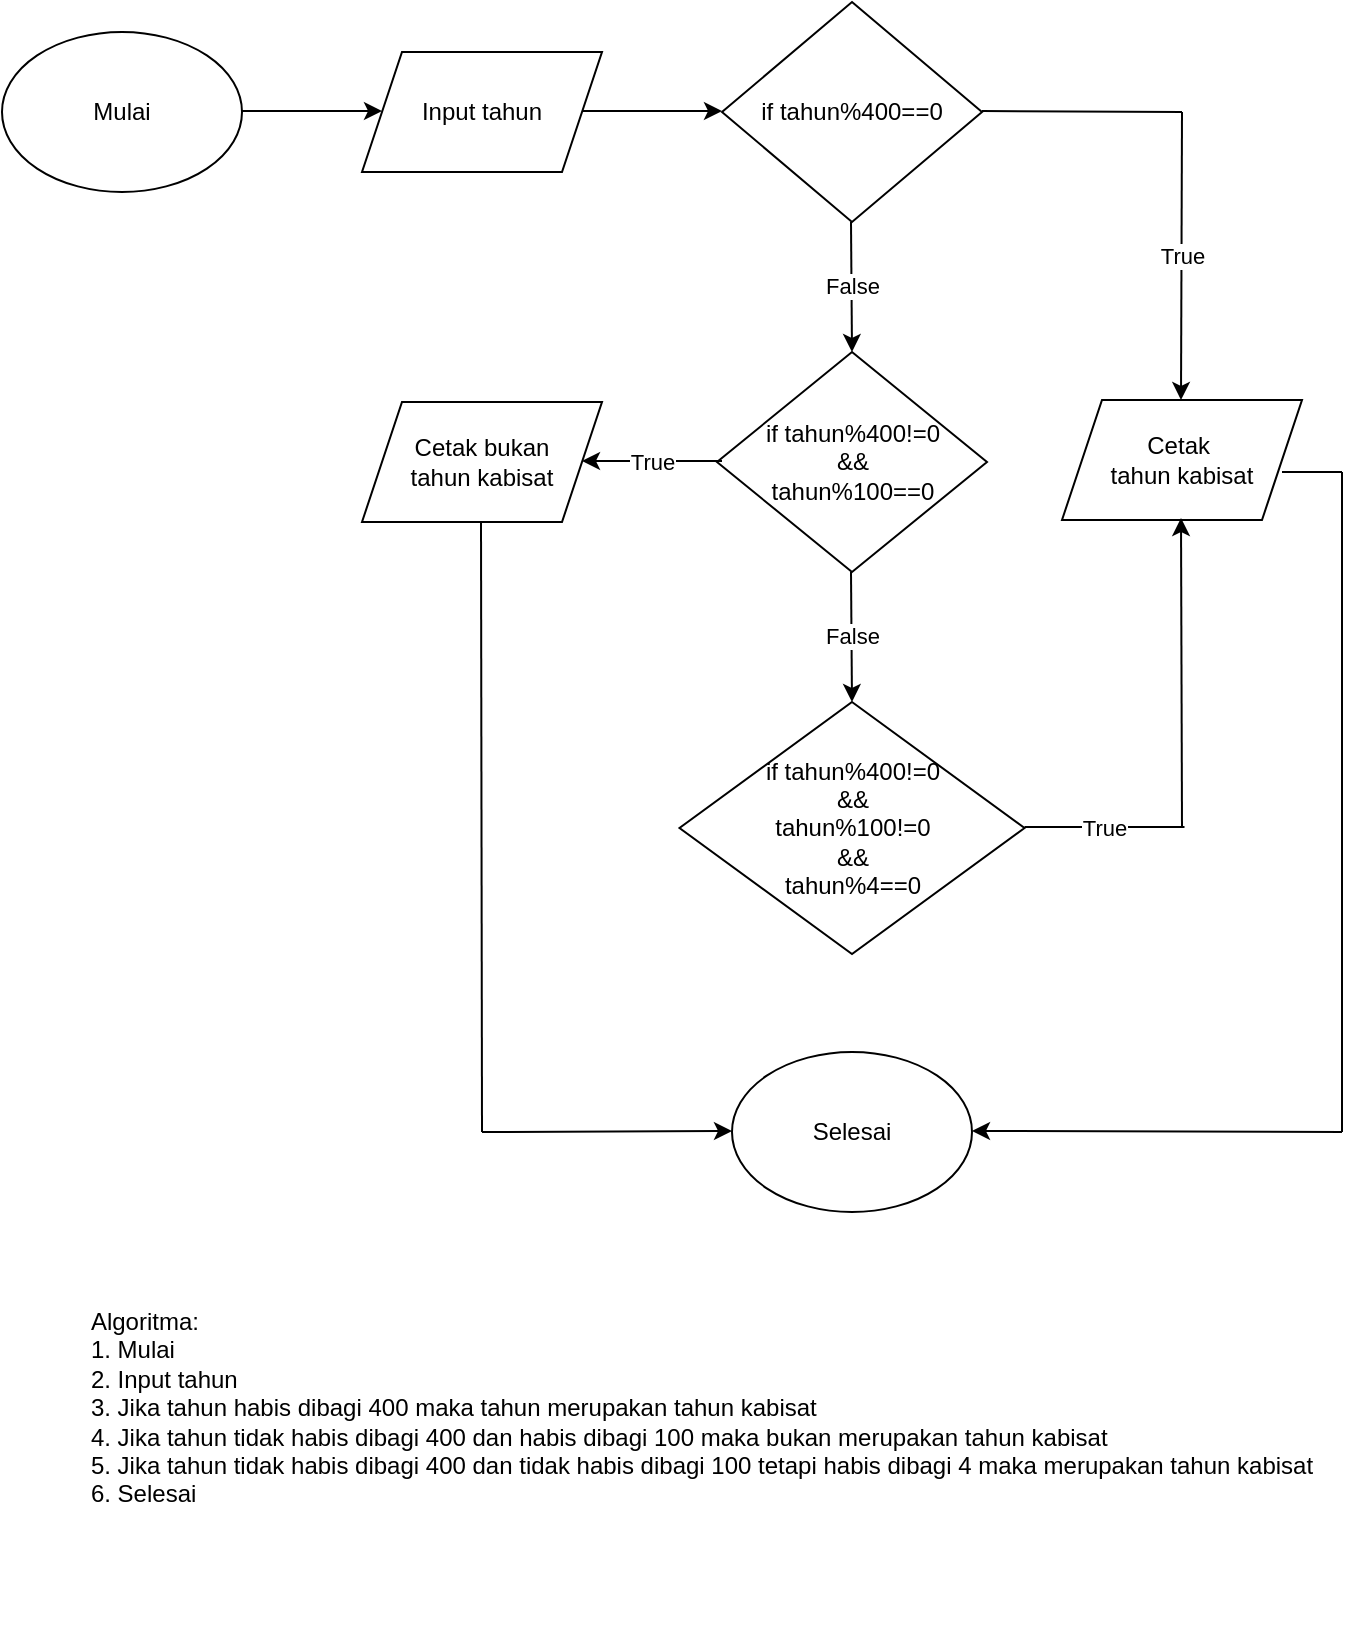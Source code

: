<mxfile version="13.5.7" type="device"><diagram id="3t2JW3aUz-hycLXdmoQR" name="Page-1"><mxGraphModel dx="852" dy="494" grid="1" gridSize="10" guides="1" tooltips="1" connect="1" arrows="1" fold="1" page="1" pageScale="1" pageWidth="850" pageHeight="1100" math="0" shadow="0"><root><mxCell id="0"/><mxCell id="1" parent="0"/><mxCell id="gd41QEqQ4M856lJLn1nP-1" value="Mulai" style="ellipse;whiteSpace=wrap;html=1;" parent="1" vertex="1"><mxGeometry x="10" y="20" width="120" height="80" as="geometry"/></mxCell><mxCell id="gd41QEqQ4M856lJLn1nP-2" value="" style="endArrow=classic;html=1;" parent="1" edge="1"><mxGeometry width="50" height="50" relative="1" as="geometry"><mxPoint x="130" y="59.5" as="sourcePoint"/><mxPoint x="200" y="59.5" as="targetPoint"/></mxGeometry></mxCell><mxCell id="gd41QEqQ4M856lJLn1nP-3" value="Input tahun" style="shape=parallelogram;perimeter=parallelogramPerimeter;whiteSpace=wrap;html=1;fixedSize=1;" parent="1" vertex="1"><mxGeometry x="190" y="30" width="120" height="60" as="geometry"/></mxCell><mxCell id="gd41QEqQ4M856lJLn1nP-4" value="" style="endArrow=classic;html=1;" parent="1" edge="1"><mxGeometry width="50" height="50" relative="1" as="geometry"><mxPoint x="300" y="59.5" as="sourcePoint"/><mxPoint x="370" y="59.5" as="targetPoint"/></mxGeometry></mxCell><mxCell id="gd41QEqQ4M856lJLn1nP-11" value="if tahun%400==0" style="rhombus;whiteSpace=wrap;html=1;" parent="1" vertex="1"><mxGeometry x="370" y="5" width="130" height="110" as="geometry"/></mxCell><mxCell id="gd41QEqQ4M856lJLn1nP-12" value="False" style="endArrow=classic;html=1;" parent="1" edge="1"><mxGeometry width="50" height="50" relative="1" as="geometry"><mxPoint x="434.5" y="115" as="sourcePoint"/><mxPoint x="435" y="180" as="targetPoint"/></mxGeometry></mxCell><mxCell id="gd41QEqQ4M856lJLn1nP-14" value="if tahun%400!=0&lt;br&gt;&amp;amp;&amp;amp;&lt;br&gt;tahun%100==0" style="rhombus;whiteSpace=wrap;html=1;" parent="1" vertex="1"><mxGeometry x="367.5" y="180" width="135" height="110" as="geometry"/></mxCell><mxCell id="gd41QEqQ4M856lJLn1nP-15" value="if tahun%400!=0&lt;br&gt;&amp;amp;&amp;amp;&lt;br&gt;tahun%100!=0&lt;br&gt;&amp;amp;&amp;amp;&lt;br&gt;tahun%4==0" style="rhombus;whiteSpace=wrap;html=1;" parent="1" vertex="1"><mxGeometry x="348.75" y="355" width="172.5" height="126" as="geometry"/></mxCell><mxCell id="gd41QEqQ4M856lJLn1nP-16" value="False" style="endArrow=classic;html=1;" parent="1" edge="1"><mxGeometry width="50" height="50" relative="1" as="geometry"><mxPoint x="434.5" y="290" as="sourcePoint"/><mxPoint x="435" y="355" as="targetPoint"/></mxGeometry></mxCell><mxCell id="gd41QEqQ4M856lJLn1nP-18" value="Cetak&amp;nbsp;&lt;br&gt;tahun kabisat" style="shape=parallelogram;perimeter=parallelogramPerimeter;whiteSpace=wrap;html=1;fixedSize=1;" parent="1" vertex="1"><mxGeometry x="540" y="204" width="120" height="60" as="geometry"/></mxCell><mxCell id="gd41QEqQ4M856lJLn1nP-19" value="Cetak bukan&lt;br&gt;tahun kabisat" style="shape=parallelogram;perimeter=parallelogramPerimeter;whiteSpace=wrap;html=1;fixedSize=1;" parent="1" vertex="1"><mxGeometry x="190" y="205" width="120" height="60" as="geometry"/></mxCell><mxCell id="gd41QEqQ4M856lJLn1nP-23" value="True" style="endArrow=classic;html=1;" parent="1" edge="1"><mxGeometry width="50" height="50" relative="1" as="geometry"><mxPoint x="370" y="234.5" as="sourcePoint"/><mxPoint x="300" y="234.5" as="targetPoint"/></mxGeometry></mxCell><mxCell id="gd41QEqQ4M856lJLn1nP-24" value="" style="endArrow=none;html=1;" parent="1" edge="1"><mxGeometry width="50" height="50" relative="1" as="geometry"><mxPoint x="500" y="59.5" as="sourcePoint"/><mxPoint x="600" y="60" as="targetPoint"/></mxGeometry></mxCell><mxCell id="gd41QEqQ4M856lJLn1nP-25" value="True" style="endArrow=none;html=1;" parent="1" edge="1"><mxGeometry width="50" height="50" relative="1" as="geometry"><mxPoint x="521.25" y="417.5" as="sourcePoint"/><mxPoint x="601.25" y="417.5" as="targetPoint"/></mxGeometry></mxCell><mxCell id="gd41QEqQ4M856lJLn1nP-26" value="" style="endArrow=classic;html=1;" parent="1" edge="1"><mxGeometry width="50" height="50" relative="1" as="geometry"><mxPoint x="600" y="418" as="sourcePoint"/><mxPoint x="599.5" y="263" as="targetPoint"/></mxGeometry></mxCell><mxCell id="gd41QEqQ4M856lJLn1nP-27" value="True" style="endArrow=classic;html=1;" parent="1" edge="1"><mxGeometry width="50" height="50" relative="1" as="geometry"><mxPoint x="600" y="60" as="sourcePoint"/><mxPoint x="599.5" y="204" as="targetPoint"/></mxGeometry></mxCell><mxCell id="gd41QEqQ4M856lJLn1nP-29" value="Selesai" style="ellipse;whiteSpace=wrap;html=1;" parent="1" vertex="1"><mxGeometry x="375" y="530" width="120" height="80" as="geometry"/></mxCell><mxCell id="gd41QEqQ4M856lJLn1nP-30" value="" style="endArrow=none;html=1;" parent="1" edge="1"><mxGeometry width="50" height="50" relative="1" as="geometry"><mxPoint x="250" y="570" as="sourcePoint"/><mxPoint x="249.5" y="265" as="targetPoint"/></mxGeometry></mxCell><mxCell id="gd41QEqQ4M856lJLn1nP-31" value="" style="endArrow=classic;html=1;" parent="1" edge="1"><mxGeometry width="50" height="50" relative="1" as="geometry"><mxPoint x="250" y="570" as="sourcePoint"/><mxPoint x="375" y="569.5" as="targetPoint"/></mxGeometry></mxCell><mxCell id="gd41QEqQ4M856lJLn1nP-32" value="" style="endArrow=none;html=1;" parent="1" edge="1"><mxGeometry width="50" height="50" relative="1" as="geometry"><mxPoint x="680" y="570" as="sourcePoint"/><mxPoint x="680" y="240" as="targetPoint"/></mxGeometry></mxCell><mxCell id="gd41QEqQ4M856lJLn1nP-33" value="" style="endArrow=none;html=1;" parent="1" edge="1"><mxGeometry width="50" height="50" relative="1" as="geometry"><mxPoint x="650" y="240" as="sourcePoint"/><mxPoint x="680" y="240" as="targetPoint"/></mxGeometry></mxCell><mxCell id="gd41QEqQ4M856lJLn1nP-34" value="" style="endArrow=classic;html=1;" parent="1" edge="1"><mxGeometry width="50" height="50" relative="1" as="geometry"><mxPoint x="680" y="570" as="sourcePoint"/><mxPoint x="495" y="569.5" as="targetPoint"/></mxGeometry></mxCell><mxCell id="gd41QEqQ4M856lJLn1nP-35" value="&lt;div style=&quot;text-align: justify&quot;&gt;&lt;span&gt;Algoritma:&lt;/span&gt;&lt;/div&gt;&lt;div style=&quot;text-align: justify&quot;&gt;1. Mulai&lt;/div&gt;&lt;div style=&quot;text-align: justify&quot;&gt;2. Input tahun&lt;/div&gt;&lt;div style=&quot;text-align: justify&quot;&gt;&lt;span&gt;3. Jika tahun habis dibagi 400 maka tahun merupakan tahun kabisat&lt;/span&gt;&lt;/div&gt;&lt;div style=&quot;text-align: justify&quot;&gt;&lt;span&gt;4. Jika tahun tidak habis dibagi 400 dan habis dibagi 100 maka bukan merupakan tahun kabisat&lt;/span&gt;&lt;/div&gt;&lt;div style=&quot;text-align: justify&quot;&gt;&lt;span&gt;5. Jika tahun tidak habis dibagi 400 dan tidak habis dibagi 100 tetapi habis dibagi 4 maka merupakan tahun kabisat&lt;/span&gt;&lt;/div&gt;&lt;div style=&quot;text-align: justify&quot;&gt;&lt;span&gt;6. Selesai&lt;/span&gt;&lt;/div&gt;&lt;div style=&quot;text-align: justify&quot;&gt;&lt;span&gt;&lt;br&gt;&lt;/span&gt;&lt;/div&gt;" style="text;html=1;strokeColor=none;fillColor=none;align=center;verticalAlign=middle;whiteSpace=wrap;rounded=0;" parent="1" vertex="1"><mxGeometry x="30" y="610" width="660" height="210" as="geometry"/></mxCell></root></mxGraphModel></diagram></mxfile>